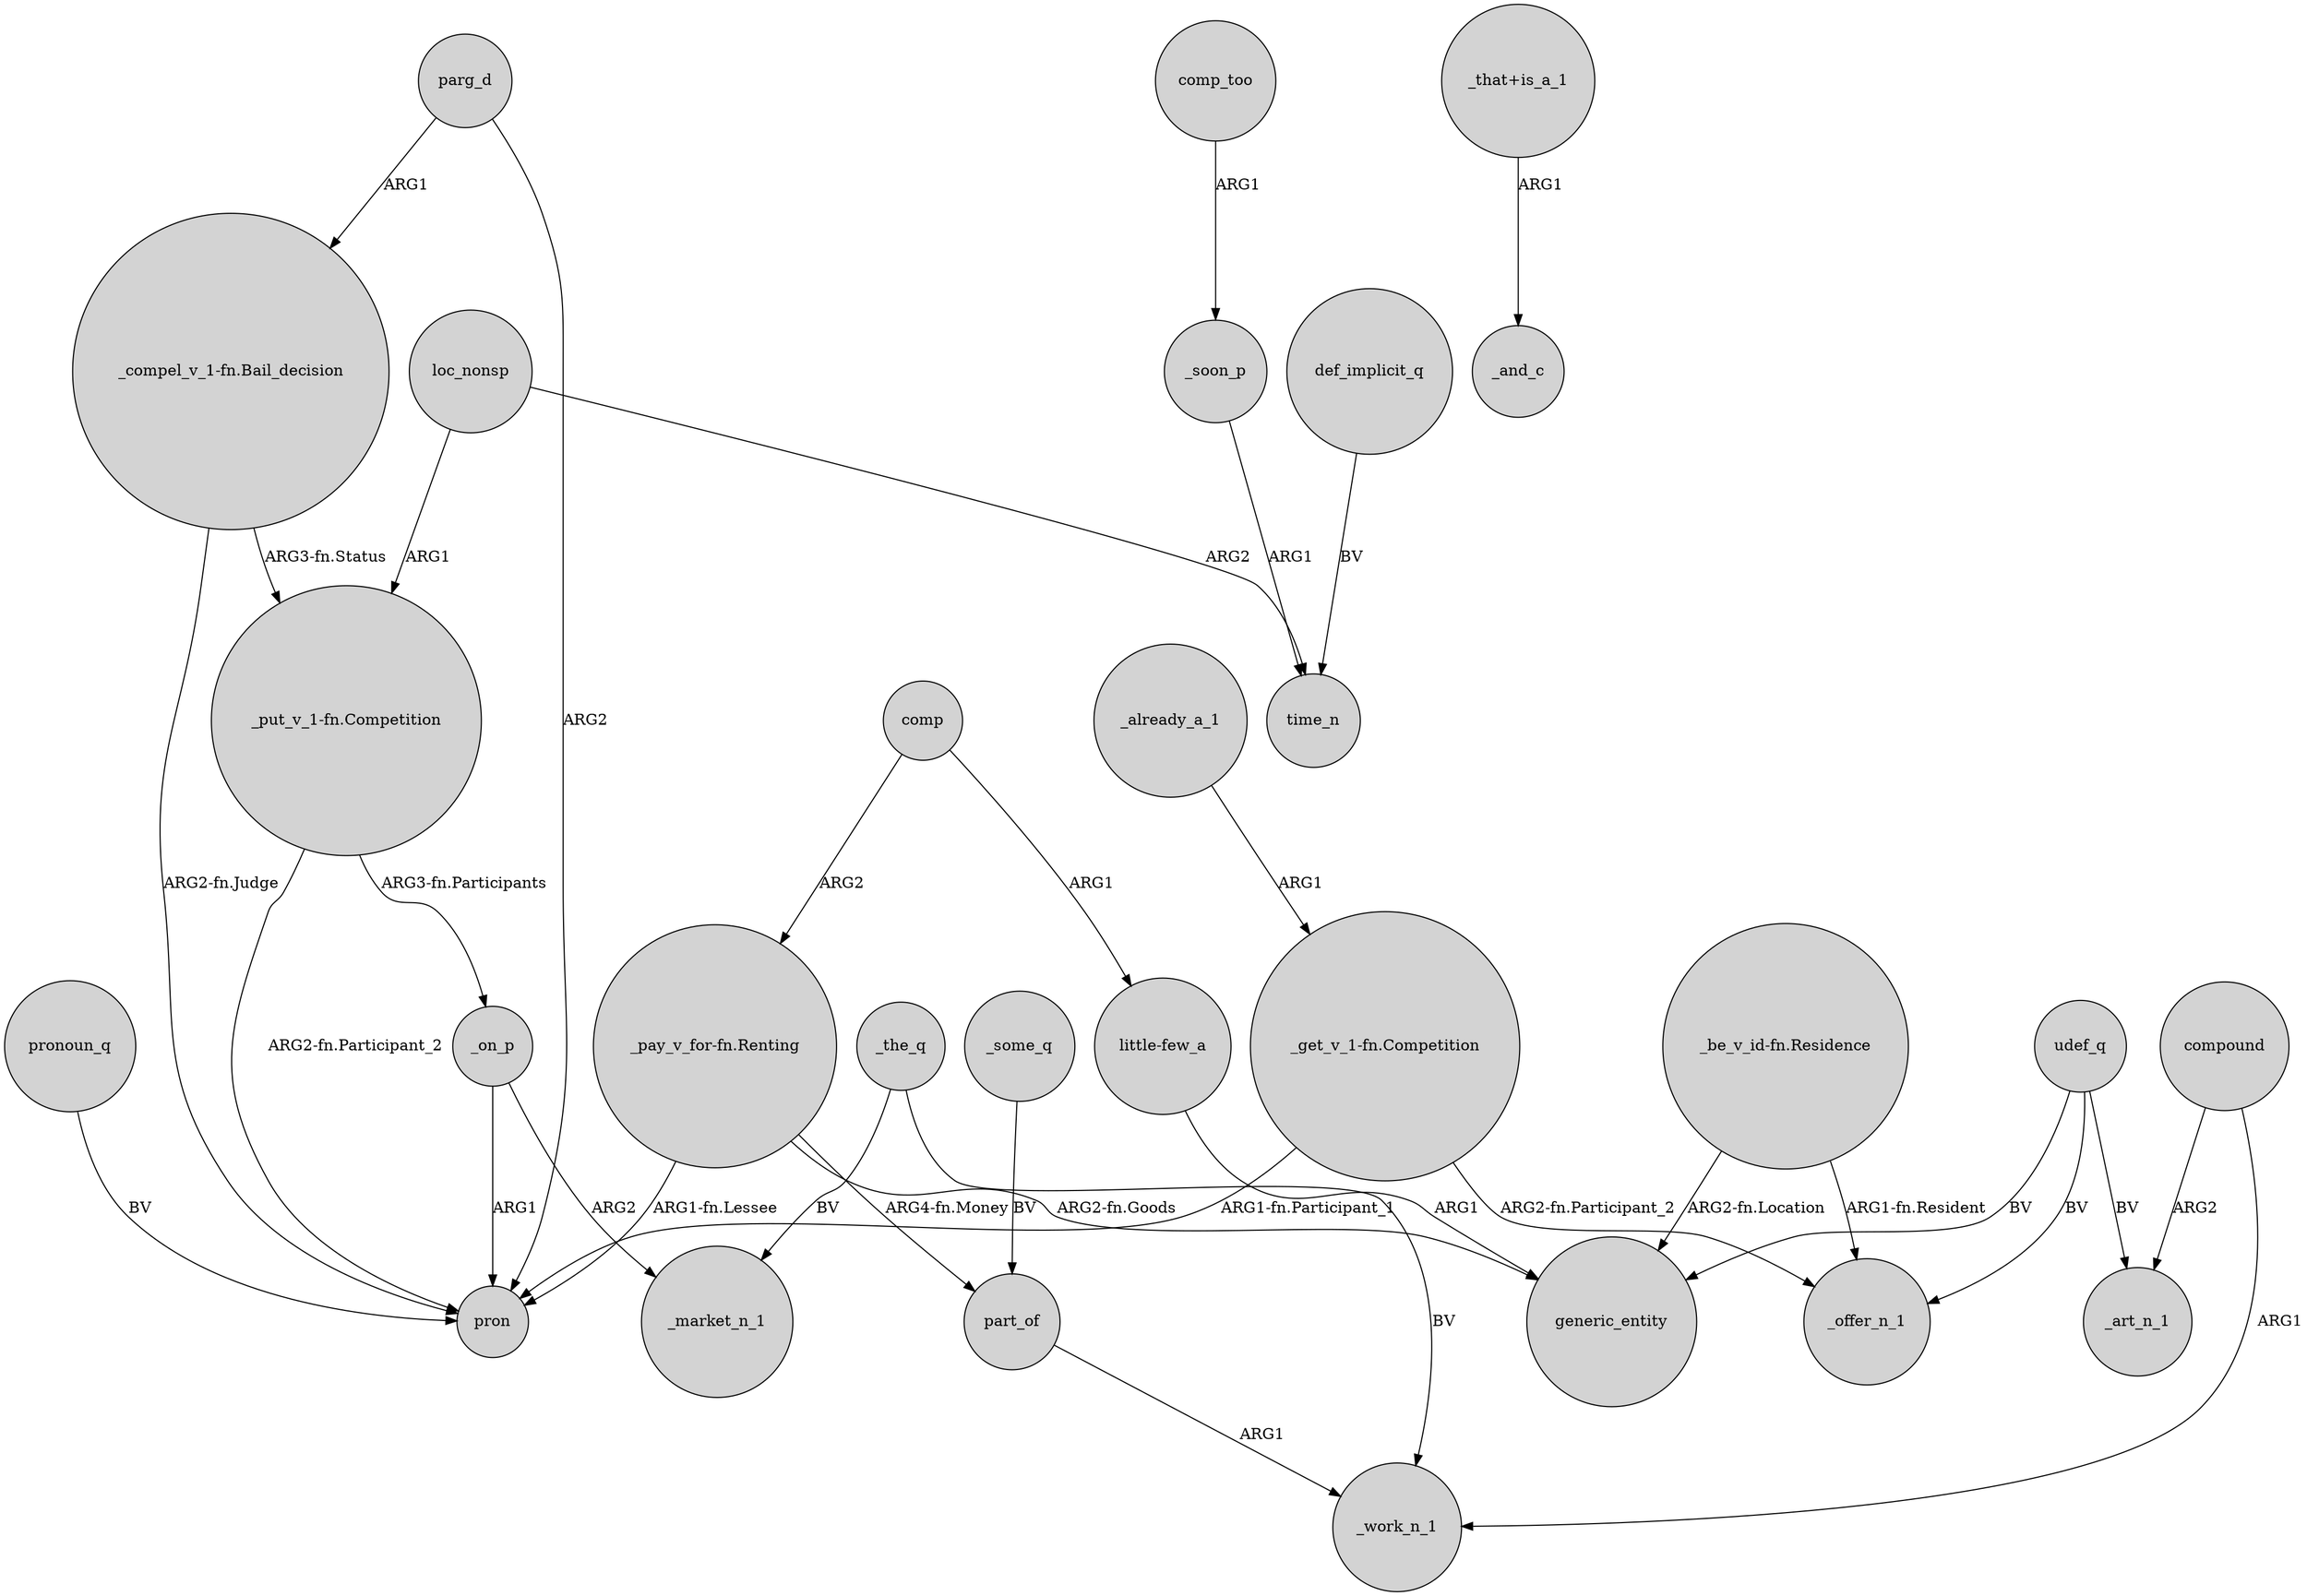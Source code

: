 digraph {
	node [shape=circle style=filled]
	parg_d -> "_compel_v_1-fn.Bail_decision" [label=ARG1]
	loc_nonsp -> "_put_v_1-fn.Competition" [label=ARG1]
	"_pay_v_for-fn.Renting" -> pron [label="ARG1-fn.Lessee"]
	part_of -> _work_n_1 [label=ARG1]
	parg_d -> pron [label=ARG2]
	"_get_v_1-fn.Competition" -> pron [label="ARG1-fn.Participant_1"]
	udef_q -> _offer_n_1 [label=BV]
	_on_p -> _market_n_1 [label=ARG2]
	compound -> _work_n_1 [label=ARG1]
	comp_too -> _soon_p [label=ARG1]
	udef_q -> generic_entity [label=BV]
	"_get_v_1-fn.Competition" -> _offer_n_1 [label="ARG2-fn.Participant_2"]
	_the_q -> _market_n_1 [label=BV]
	_on_p -> pron [label=ARG1]
	"little-few_a" -> generic_entity [label=ARG1]
	pronoun_q -> pron [label=BV]
	"_pay_v_for-fn.Renting" -> generic_entity [label="ARG2-fn.Goods"]
	_soon_p -> time_n [label=ARG1]
	"_that+is_a_1" -> _and_c [label=ARG1]
	"_pay_v_for-fn.Renting" -> part_of [label="ARG4-fn.Money"]
	"_compel_v_1-fn.Bail_decision" -> pron [label="ARG2-fn.Judge"]
	"_put_v_1-fn.Competition" -> pron [label="ARG2-fn.Participant_2"]
	_some_q -> part_of [label=BV]
	comp -> "little-few_a" [label=ARG1]
	"_be_v_id-fn.Residence" -> _offer_n_1 [label="ARG1-fn.Resident"]
	loc_nonsp -> time_n [label=ARG2]
	udef_q -> _art_n_1 [label=BV]
	compound -> _art_n_1 [label=ARG2]
	comp -> "_pay_v_for-fn.Renting" [label=ARG2]
	"_put_v_1-fn.Competition" -> _on_p [label="ARG3-fn.Participants"]
	_the_q -> _work_n_1 [label=BV]
	"_compel_v_1-fn.Bail_decision" -> "_put_v_1-fn.Competition" [label="ARG3-fn.Status"]
	def_implicit_q -> time_n [label=BV]
	_already_a_1 -> "_get_v_1-fn.Competition" [label=ARG1]
	"_be_v_id-fn.Residence" -> generic_entity [label="ARG2-fn.Location"]
}
